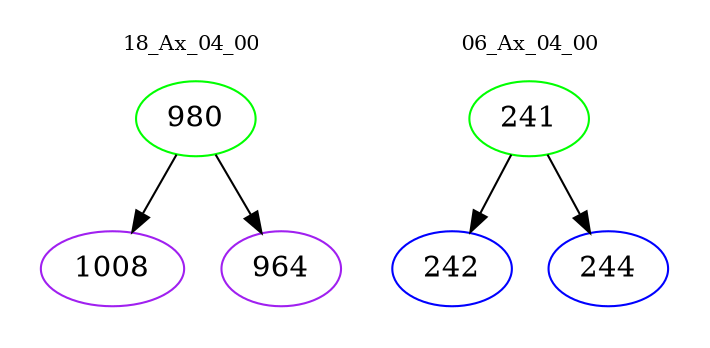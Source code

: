 digraph{
subgraph cluster_0 {
color = white
label = "18_Ax_04_00";
fontsize=10;
T0_980 [label="980", color="green"]
T0_980 -> T0_1008 [color="black"]
T0_1008 [label="1008", color="purple"]
T0_980 -> T0_964 [color="black"]
T0_964 [label="964", color="purple"]
}
subgraph cluster_1 {
color = white
label = "06_Ax_04_00";
fontsize=10;
T1_241 [label="241", color="green"]
T1_241 -> T1_242 [color="black"]
T1_242 [label="242", color="blue"]
T1_241 -> T1_244 [color="black"]
T1_244 [label="244", color="blue"]
}
}
